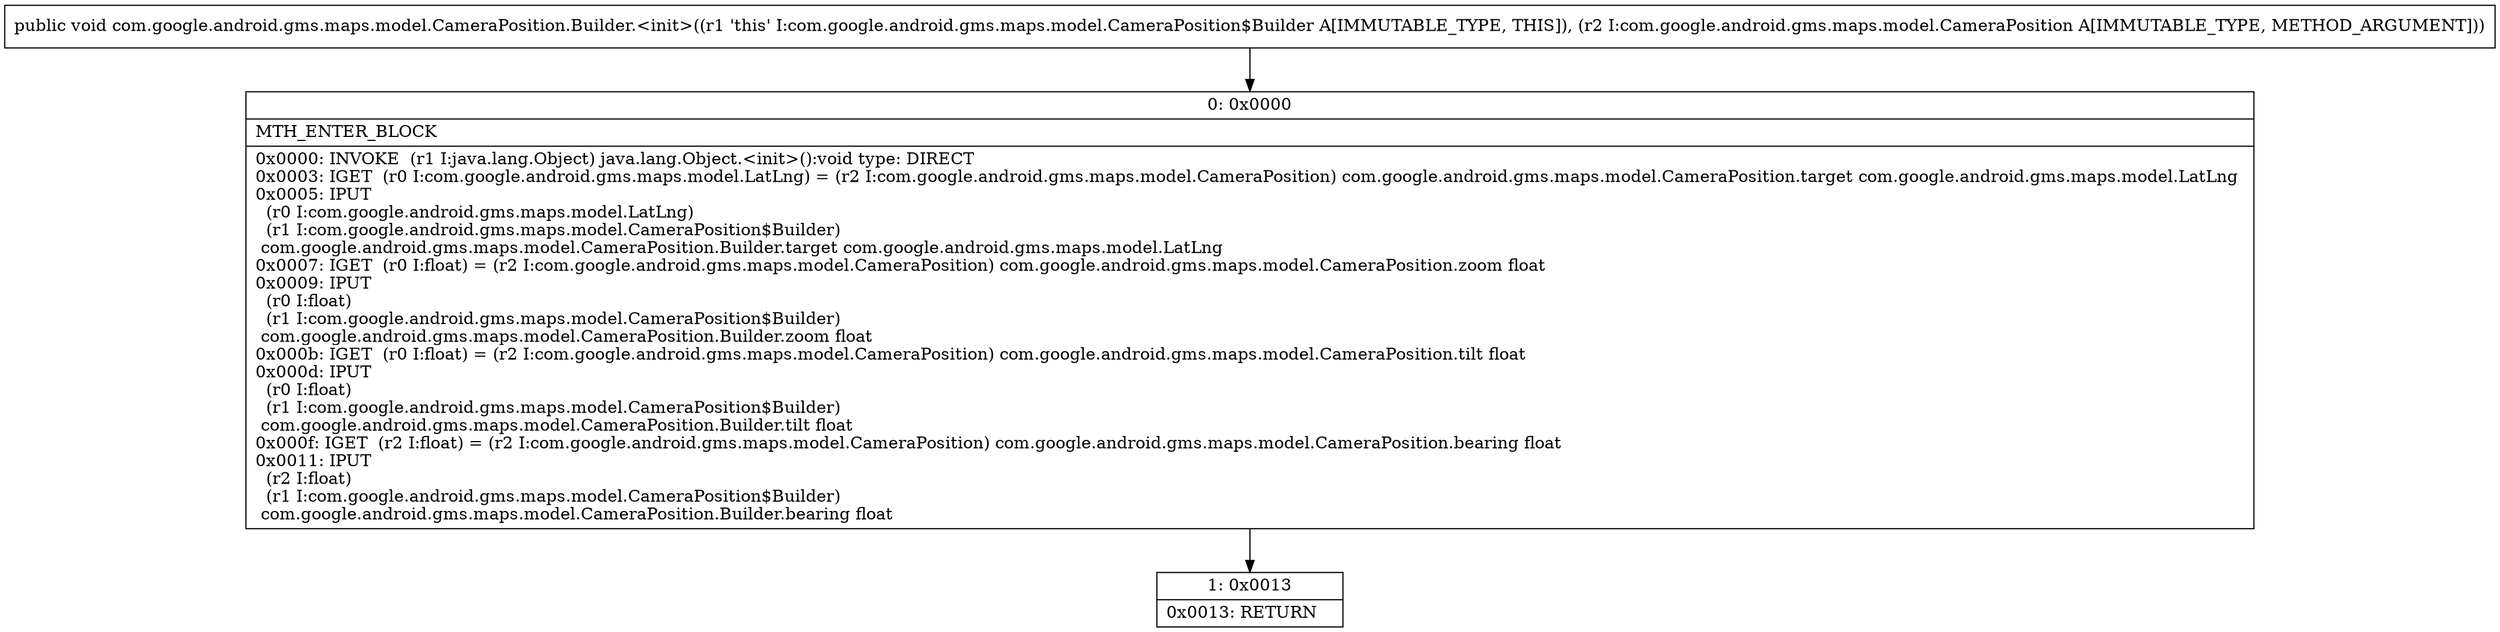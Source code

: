 digraph "CFG forcom.google.android.gms.maps.model.CameraPosition.Builder.\<init\>(Lcom\/google\/android\/gms\/maps\/model\/CameraPosition;)V" {
Node_0 [shape=record,label="{0\:\ 0x0000|MTH_ENTER_BLOCK\l|0x0000: INVOKE  (r1 I:java.lang.Object) java.lang.Object.\<init\>():void type: DIRECT \l0x0003: IGET  (r0 I:com.google.android.gms.maps.model.LatLng) = (r2 I:com.google.android.gms.maps.model.CameraPosition) com.google.android.gms.maps.model.CameraPosition.target com.google.android.gms.maps.model.LatLng \l0x0005: IPUT  \l  (r0 I:com.google.android.gms.maps.model.LatLng)\l  (r1 I:com.google.android.gms.maps.model.CameraPosition$Builder)\l com.google.android.gms.maps.model.CameraPosition.Builder.target com.google.android.gms.maps.model.LatLng \l0x0007: IGET  (r0 I:float) = (r2 I:com.google.android.gms.maps.model.CameraPosition) com.google.android.gms.maps.model.CameraPosition.zoom float \l0x0009: IPUT  \l  (r0 I:float)\l  (r1 I:com.google.android.gms.maps.model.CameraPosition$Builder)\l com.google.android.gms.maps.model.CameraPosition.Builder.zoom float \l0x000b: IGET  (r0 I:float) = (r2 I:com.google.android.gms.maps.model.CameraPosition) com.google.android.gms.maps.model.CameraPosition.tilt float \l0x000d: IPUT  \l  (r0 I:float)\l  (r1 I:com.google.android.gms.maps.model.CameraPosition$Builder)\l com.google.android.gms.maps.model.CameraPosition.Builder.tilt float \l0x000f: IGET  (r2 I:float) = (r2 I:com.google.android.gms.maps.model.CameraPosition) com.google.android.gms.maps.model.CameraPosition.bearing float \l0x0011: IPUT  \l  (r2 I:float)\l  (r1 I:com.google.android.gms.maps.model.CameraPosition$Builder)\l com.google.android.gms.maps.model.CameraPosition.Builder.bearing float \l}"];
Node_1 [shape=record,label="{1\:\ 0x0013|0x0013: RETURN   \l}"];
MethodNode[shape=record,label="{public void com.google.android.gms.maps.model.CameraPosition.Builder.\<init\>((r1 'this' I:com.google.android.gms.maps.model.CameraPosition$Builder A[IMMUTABLE_TYPE, THIS]), (r2 I:com.google.android.gms.maps.model.CameraPosition A[IMMUTABLE_TYPE, METHOD_ARGUMENT])) }"];
MethodNode -> Node_0;
Node_0 -> Node_1;
}

